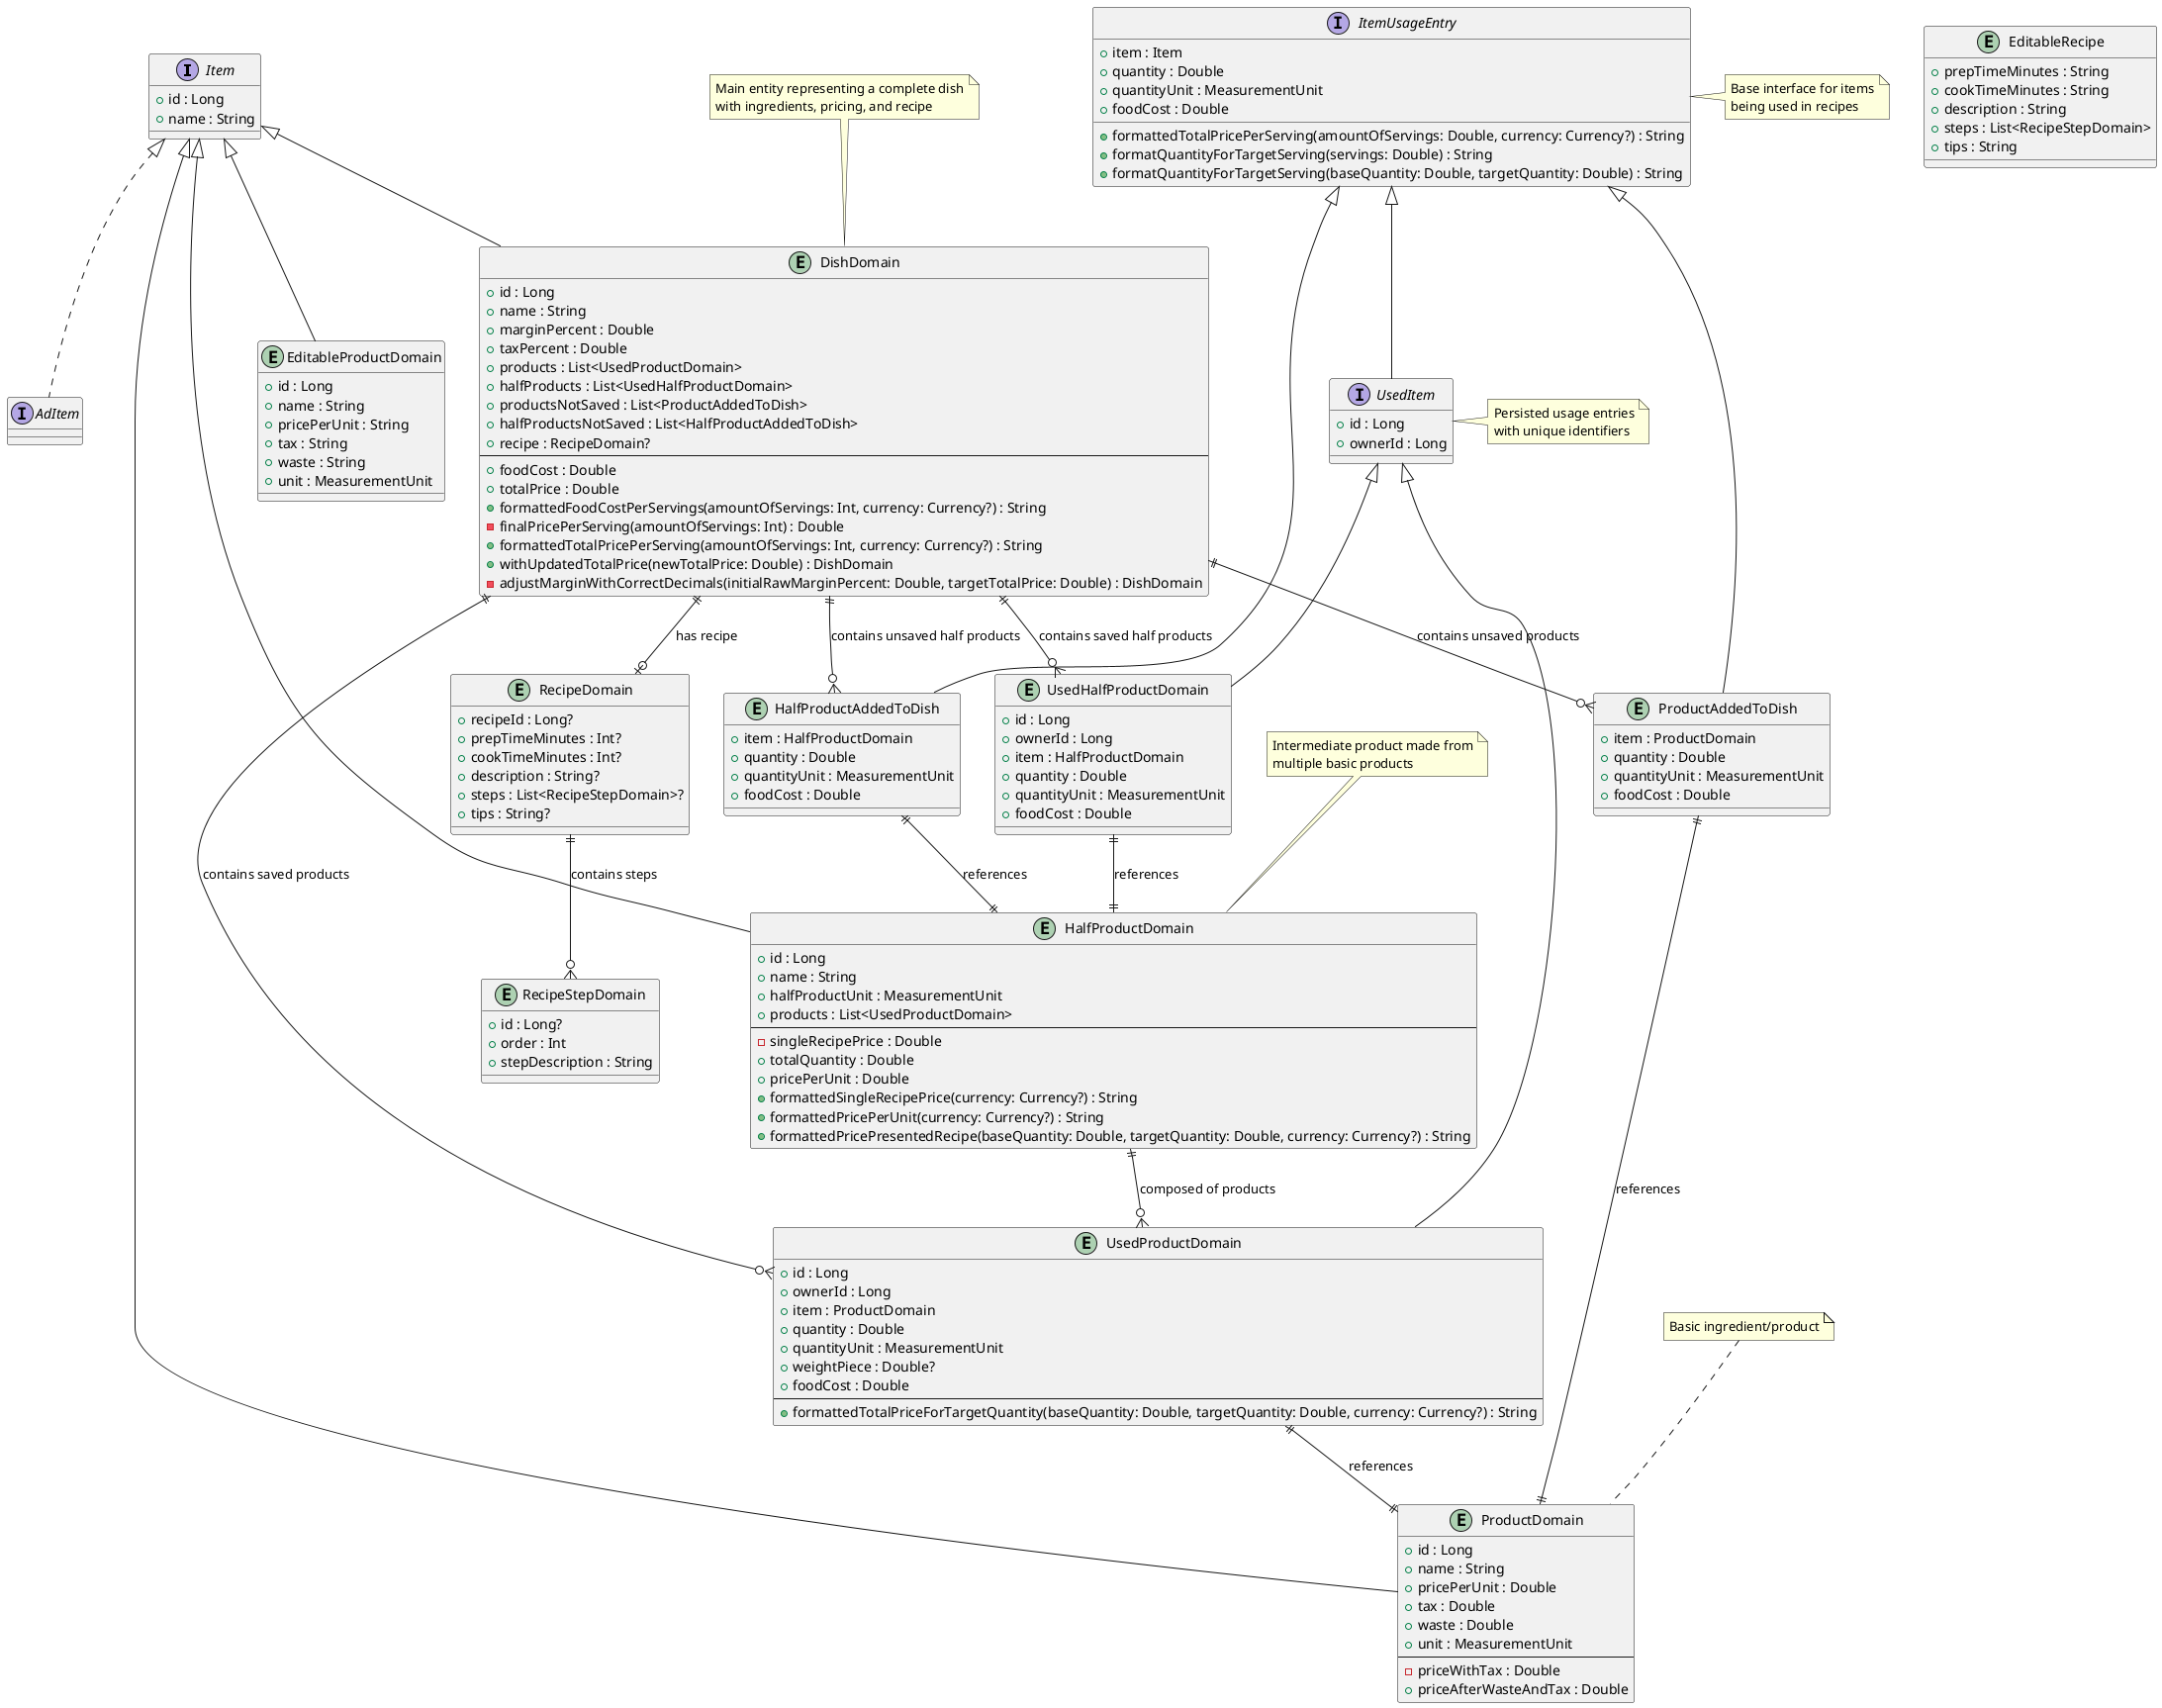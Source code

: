 @startuml

' Base interfaces
interface Item {
    +id : Long
    +name : String
}

interface AdItem {
}

interface ItemUsageEntry {
    +item : Item
    +quantity : Double
    +quantityUnit : MeasurementUnit
    +foodCost : Double
    +formattedTotalPricePerServing(amountOfServings: Double, currency: Currency?) : String
    +formatQuantityForTargetServing(servings: Double) : String
    +formatQuantityForTargetServing(baseQuantity: Double, targetQuantity: Double) : String
}

interface UsedItem {
    +id : Long
    +ownerId : Long
}

' Core domain entities
entity ProductDomain {
    +id : Long
    +name : String
    +pricePerUnit : Double
    +tax : Double
    +waste : Double
    +unit : MeasurementUnit
    --
    -priceWithTax : Double
    +priceAfterWasteAndTax : Double
}

entity EditableProductDomain {
    +id : Long
    +name : String
    +pricePerUnit : String
    +tax : String
    +waste : String
    +unit : MeasurementUnit
}

entity HalfProductDomain {
    +id : Long
    +name : String
    +halfProductUnit : MeasurementUnit
    +products : List<UsedProductDomain>
    --
    -singleRecipePrice : Double
    +totalQuantity : Double
    +pricePerUnit : Double
    +formattedSingleRecipePrice(currency: Currency?) : String
    +formattedPricePerUnit(currency: Currency?) : String
    +formattedPricePresentedRecipe(baseQuantity: Double, targetQuantity: Double, currency: Currency?) : String
}

entity DishDomain {
    +id : Long
    +name : String
    +marginPercent : Double
    +taxPercent : Double
    +products : List<UsedProductDomain>
    +halfProducts : List<UsedHalfProductDomain>
    +productsNotSaved : List<ProductAddedToDish>
    +halfProductsNotSaved : List<HalfProductAddedToDish>
    +recipe : RecipeDomain?
    --
    +foodCost : Double
    +totalPrice : Double
    +formattedFoodCostPerServings(amountOfServings: Int, currency: Currency?) : String
    -finalPricePerServing(amountOfServings: Int) : Double
    +formattedTotalPricePerServing(amountOfServings: Int, currency: Currency?) : String
    +withUpdatedTotalPrice(newTotalPrice: Double) : DishDomain
    -adjustMarginWithCorrectDecimals(initialRawMarginPercent: Double, targetTotalPrice: Double) : DishDomain
}

' Usage entities (temporary/not saved)
entity ProductAddedToDish {
    +item : ProductDomain
    +quantity : Double
    +quantityUnit : MeasurementUnit
    +foodCost : Double
}

entity HalfProductAddedToDish {
    +item : HalfProductDomain
    +quantity : Double
    +quantityUnit : MeasurementUnit
    +foodCost : Double
}

' Persistent usage entities
entity UsedProductDomain {
    +id : Long
    +ownerId : Long
    +item : ProductDomain
    +quantity : Double
    +quantityUnit : MeasurementUnit
    +weightPiece : Double?
    +foodCost : Double
    --
    +formattedTotalPriceForTargetQuantity(baseQuantity: Double, targetQuantity: Double, currency: Currency?) : String
}

entity UsedHalfProductDomain {
    +id : Long
    +ownerId : Long
    +item : HalfProductDomain
    +quantity : Double
    +quantityUnit : MeasurementUnit
    +foodCost : Double
}

' Recipe entities
entity RecipeDomain {
    +recipeId : Long?
    +prepTimeMinutes : Int?
    +cookTimeMinutes : Int?
    +description : String?
    +steps : List<RecipeStepDomain>?
    +tips : String?
}

entity EditableRecipe {
    +prepTimeMinutes : String
    +cookTimeMinutes : String
    +description : String
    +steps : List<RecipeStepDomain>
    +tips : String
}

entity RecipeStepDomain {
    +id : Long?
    +order : Int
    +stepDescription : String
}

' Inheritance relationships
Item <|.. AdItem
Item <|-- ProductDomain
Item <|-- EditableProductDomain
Item <|-- HalfProductDomain
Item <|-- DishDomain

ItemUsageEntry <|-- ProductAddedToDish
ItemUsageEntry <|-- HalfProductAddedToDish
ItemUsageEntry <|-- UsedItem

UsedItem <|-- UsedProductDomain
UsedItem <|-- UsedHalfProductDomain

' Composition relationships
DishDomain ||--o{ UsedProductDomain : "contains saved products"
DishDomain ||--o{ UsedHalfProductDomain : "contains saved half products"
DishDomain ||--o{ ProductAddedToDish : "contains unsaved products"
DishDomain ||--o{ HalfProductAddedToDish : "contains unsaved half products"
DishDomain ||--o| RecipeDomain : "has recipe"

HalfProductDomain ||--o{ UsedProductDomain : "composed of products"

ProductAddedToDish ||--|| ProductDomain : "references"
HalfProductAddedToDish ||--|| HalfProductDomain : "references"
UsedProductDomain ||--|| ProductDomain : "references"
UsedHalfProductDomain ||--|| HalfProductDomain : "references"

RecipeDomain ||--o{ RecipeStepDomain : "contains steps"

' Notes
note top of DishDomain : Main entity representing a complete dish\nwith ingredients, pricing, and recipe
note top of HalfProductDomain : Intermediate product made from\nmultiple basic products
note top of ProductDomain : Basic ingredient/product
note right of ItemUsageEntry : Base interface for items\nbeing used in recipes
note right of UsedItem : Persisted usage entries\nwith unique identifiers

@enduml